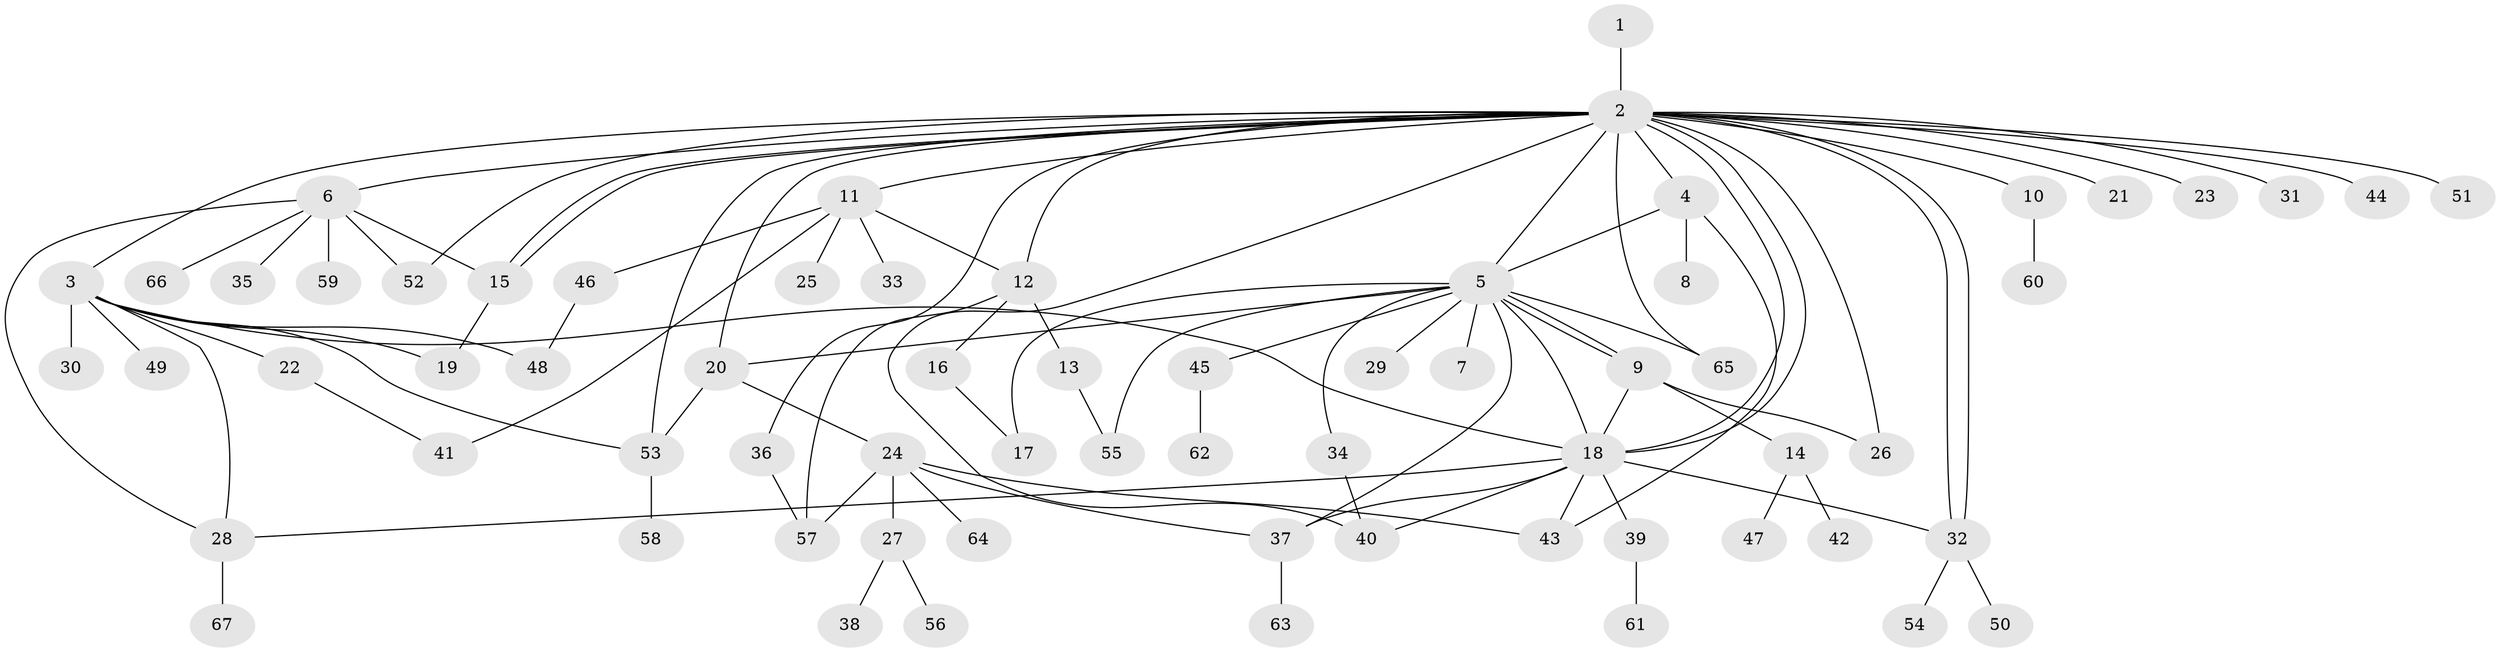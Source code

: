 // coarse degree distribution, {20: 0.02127659574468085, 9: 0.02127659574468085, 3: 0.10638297872340426, 12: 0.02127659574468085, 7: 0.02127659574468085, 1: 0.44680851063829785, 4: 0.06382978723404255, 2: 0.2127659574468085, 6: 0.02127659574468085, 5: 0.0425531914893617, 10: 0.02127659574468085}
// Generated by graph-tools (version 1.1) at 2025/50/03/04/25 22:50:05]
// undirected, 67 vertices, 98 edges
graph export_dot {
  node [color=gray90,style=filled];
  1;
  2;
  3;
  4;
  5;
  6;
  7;
  8;
  9;
  10;
  11;
  12;
  13;
  14;
  15;
  16;
  17;
  18;
  19;
  20;
  21;
  22;
  23;
  24;
  25;
  26;
  27;
  28;
  29;
  30;
  31;
  32;
  33;
  34;
  35;
  36;
  37;
  38;
  39;
  40;
  41;
  42;
  43;
  44;
  45;
  46;
  47;
  48;
  49;
  50;
  51;
  52;
  53;
  54;
  55;
  56;
  57;
  58;
  59;
  60;
  61;
  62;
  63;
  64;
  65;
  66;
  67;
  1 -- 2;
  2 -- 3;
  2 -- 4;
  2 -- 5;
  2 -- 6;
  2 -- 10;
  2 -- 11;
  2 -- 12;
  2 -- 15;
  2 -- 15;
  2 -- 18;
  2 -- 18;
  2 -- 20;
  2 -- 21;
  2 -- 23;
  2 -- 26;
  2 -- 31;
  2 -- 32;
  2 -- 32;
  2 -- 36;
  2 -- 40;
  2 -- 44;
  2 -- 51;
  2 -- 52;
  2 -- 53;
  2 -- 65;
  3 -- 18;
  3 -- 19;
  3 -- 22;
  3 -- 28;
  3 -- 30;
  3 -- 48;
  3 -- 49;
  3 -- 53;
  4 -- 5;
  4 -- 8;
  4 -- 43;
  5 -- 7;
  5 -- 9;
  5 -- 9;
  5 -- 17;
  5 -- 18;
  5 -- 20;
  5 -- 29;
  5 -- 34;
  5 -- 37;
  5 -- 45;
  5 -- 55;
  5 -- 65;
  6 -- 15;
  6 -- 28;
  6 -- 35;
  6 -- 52;
  6 -- 59;
  6 -- 66;
  9 -- 14;
  9 -- 18;
  9 -- 26;
  10 -- 60;
  11 -- 12;
  11 -- 25;
  11 -- 33;
  11 -- 41;
  11 -- 46;
  12 -- 13;
  12 -- 16;
  12 -- 57;
  13 -- 55;
  14 -- 42;
  14 -- 47;
  15 -- 19;
  16 -- 17;
  18 -- 28;
  18 -- 32;
  18 -- 37;
  18 -- 39;
  18 -- 40;
  18 -- 43;
  20 -- 24;
  20 -- 53;
  22 -- 41;
  24 -- 27;
  24 -- 37;
  24 -- 43;
  24 -- 57;
  24 -- 64;
  27 -- 38;
  27 -- 56;
  28 -- 67;
  32 -- 50;
  32 -- 54;
  34 -- 40;
  36 -- 57;
  37 -- 63;
  39 -- 61;
  45 -- 62;
  46 -- 48;
  53 -- 58;
}
